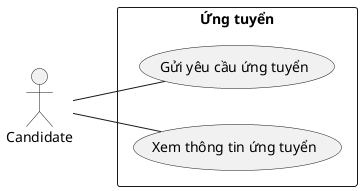 @startuml UngTuyen
left to right direction

actor "Candidate" as nguoiUngTuyen

rectangle "Ứng tuyển" {
    usecase "Gửi yêu cầu ứng tuyển" as nopYeuCauUngTuyen
    usecase "Xem thông tin ứng tuyển" as xemTrangThaiYeuCauUngTuyen
}

nguoiUngTuyen -- nopYeuCauUngTuyen
nguoiUngTuyen -- xemTrangThaiYeuCauUngTuyen

@enduml
